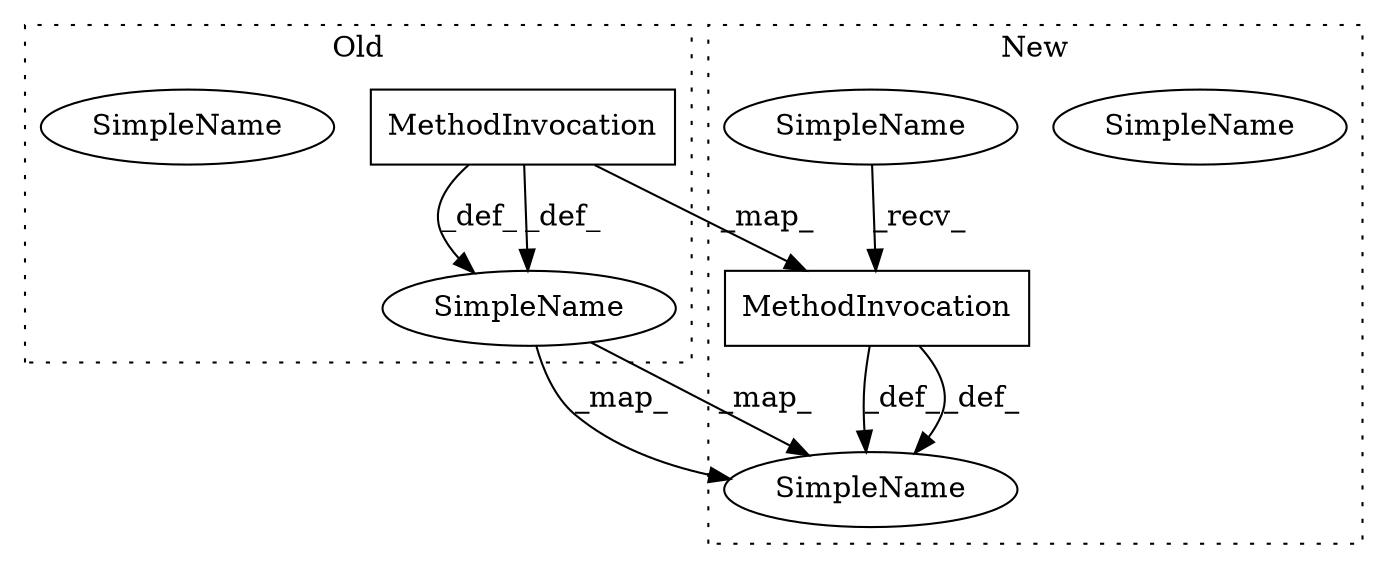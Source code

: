 digraph G {
subgraph cluster0 {
2 [label="MethodInvocation" a="32" s="1913,1922" l="4,1" shape="box"];
4 [label="SimpleName" a="42" s="2951" l="2" shape="ellipse"];
7 [label="SimpleName" a="42" s="2951" l="2" shape="ellipse"];
label = "Old";
style="dotted";
}
subgraph cluster1 {
1 [label="MethodInvocation" a="32" s="1957,1966" l="4,1" shape="box"];
3 [label="SimpleName" a="42" s="2744" l="2" shape="ellipse"];
5 [label="SimpleName" a="42" s="2744" l="2" shape="ellipse"];
6 [label="SimpleName" a="42" s="1951" l="5" shape="ellipse"];
label = "New";
style="dotted";
}
1 -> 3 [label="_def_"];
1 -> 3 [label="_def_"];
2 -> 4 [label="_def_"];
2 -> 1 [label="_map_"];
2 -> 4 [label="_def_"];
4 -> 3 [label="_map_"];
4 -> 3 [label="_map_"];
6 -> 1 [label="_recv_"];
}